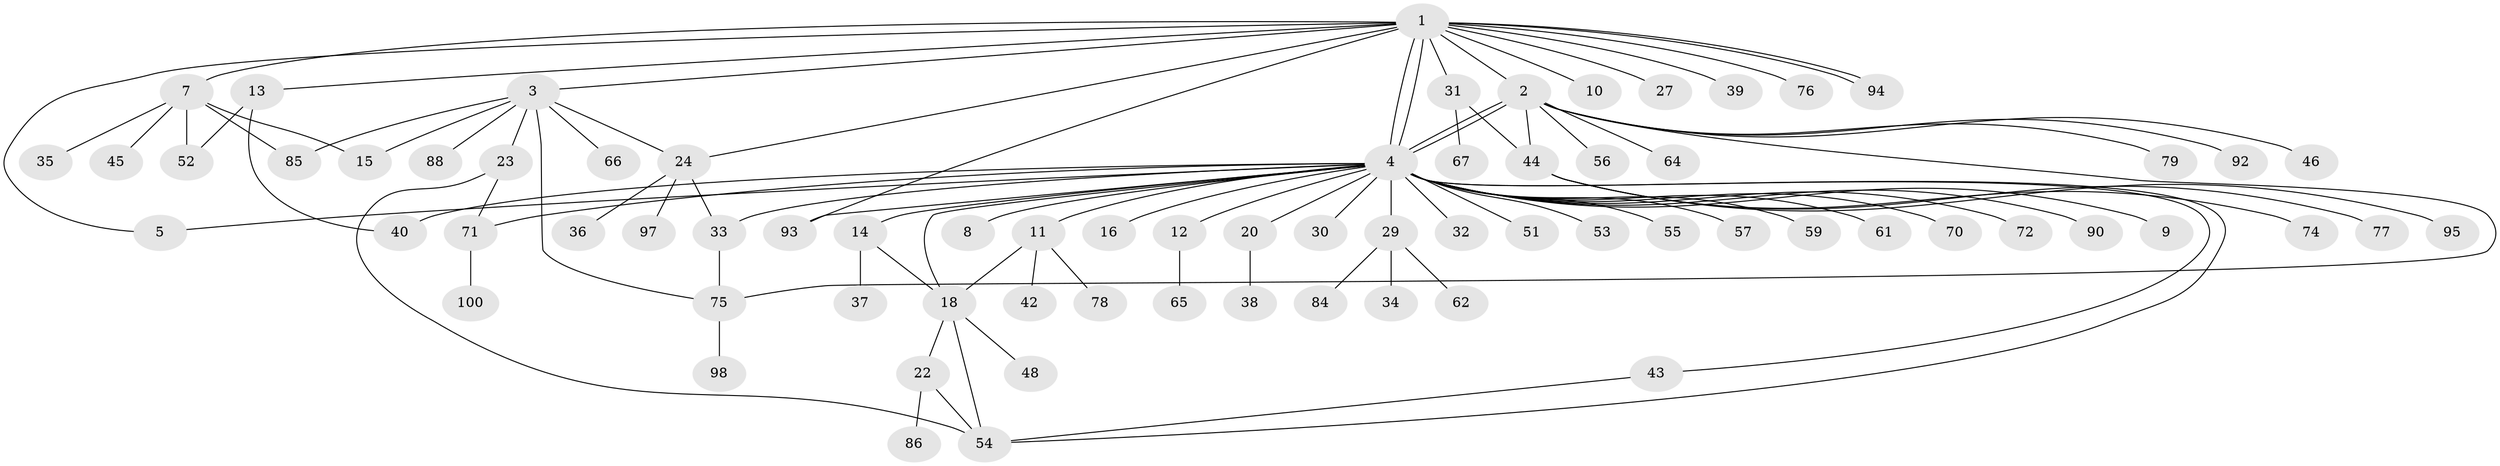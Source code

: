 // original degree distribution, {16: 0.01, 9: 0.02, 25: 0.01, 3: 0.08, 7: 0.02, 1: 0.54, 5: 0.03, 2: 0.21, 6: 0.02, 4: 0.05, 12: 0.01}
// Generated by graph-tools (version 1.1) at 2025/38/02/21/25 10:38:54]
// undirected, 74 vertices, 95 edges
graph export_dot {
graph [start="1"]
  node [color=gray90,style=filled];
  1 [super="+82"];
  2 [super="+6"];
  3 [super="+73"];
  4 [super="+26"];
  5 [super="+47"];
  7 [super="+60"];
  8;
  9;
  10;
  11 [super="+49"];
  12 [super="+17"];
  13 [super="+80"];
  14 [super="+21"];
  15;
  16;
  18 [super="+19"];
  20 [super="+58"];
  22 [super="+25"];
  23 [super="+28"];
  24 [super="+41"];
  27;
  29 [super="+89"];
  30 [super="+63"];
  31;
  32;
  33 [super="+91"];
  34;
  35 [super="+68"];
  36;
  37;
  38;
  39;
  40;
  42;
  43 [super="+81"];
  44 [super="+50"];
  45;
  46;
  48 [super="+69"];
  51;
  52;
  53;
  54 [super="+83"];
  55;
  56;
  57;
  59;
  61;
  62;
  64;
  65;
  66;
  67;
  70 [super="+87"];
  71;
  72;
  74;
  75;
  76;
  77;
  78;
  79;
  84;
  85 [super="+96"];
  86;
  88 [super="+99"];
  90;
  92;
  93;
  94;
  95;
  97;
  98;
  100;
  1 -- 2;
  1 -- 3;
  1 -- 4;
  1 -- 4;
  1 -- 5;
  1 -- 7;
  1 -- 10;
  1 -- 13;
  1 -- 24;
  1 -- 27;
  1 -- 31;
  1 -- 39;
  1 -- 76;
  1 -- 94;
  1 -- 94;
  1 -- 93;
  2 -- 4 [weight=4];
  2 -- 4;
  2 -- 46;
  2 -- 56;
  2 -- 79;
  2 -- 64;
  2 -- 75;
  2 -- 92;
  2 -- 44 [weight=2];
  3 -- 15;
  3 -- 23;
  3 -- 24;
  3 -- 66;
  3 -- 75;
  3 -- 88;
  3 -- 85;
  4 -- 5;
  4 -- 8;
  4 -- 9;
  4 -- 11;
  4 -- 12;
  4 -- 14;
  4 -- 16;
  4 -- 20;
  4 -- 40;
  4 -- 43;
  4 -- 53;
  4 -- 54;
  4 -- 55;
  4 -- 57;
  4 -- 70;
  4 -- 72;
  4 -- 90;
  4 -- 93;
  4 -- 32;
  4 -- 33;
  4 -- 71;
  4 -- 18;
  4 -- 51;
  4 -- 29 [weight=2];
  4 -- 59;
  4 -- 61;
  4 -- 30;
  7 -- 15;
  7 -- 35;
  7 -- 45;
  7 -- 52;
  7 -- 85;
  11 -- 18;
  11 -- 42;
  11 -- 78;
  12 -- 65;
  13 -- 40;
  13 -- 52;
  14 -- 37;
  14 -- 18;
  18 -- 22;
  18 -- 48;
  18 -- 54;
  20 -- 38;
  22 -- 54;
  22 -- 86;
  23 -- 71;
  23 -- 54;
  24 -- 36;
  24 -- 97;
  24 -- 33;
  29 -- 34;
  29 -- 62;
  29 -- 84;
  31 -- 44;
  31 -- 67;
  33 -- 75;
  43 -- 54;
  44 -- 77;
  44 -- 95;
  44 -- 74;
  71 -- 100;
  75 -- 98;
}
